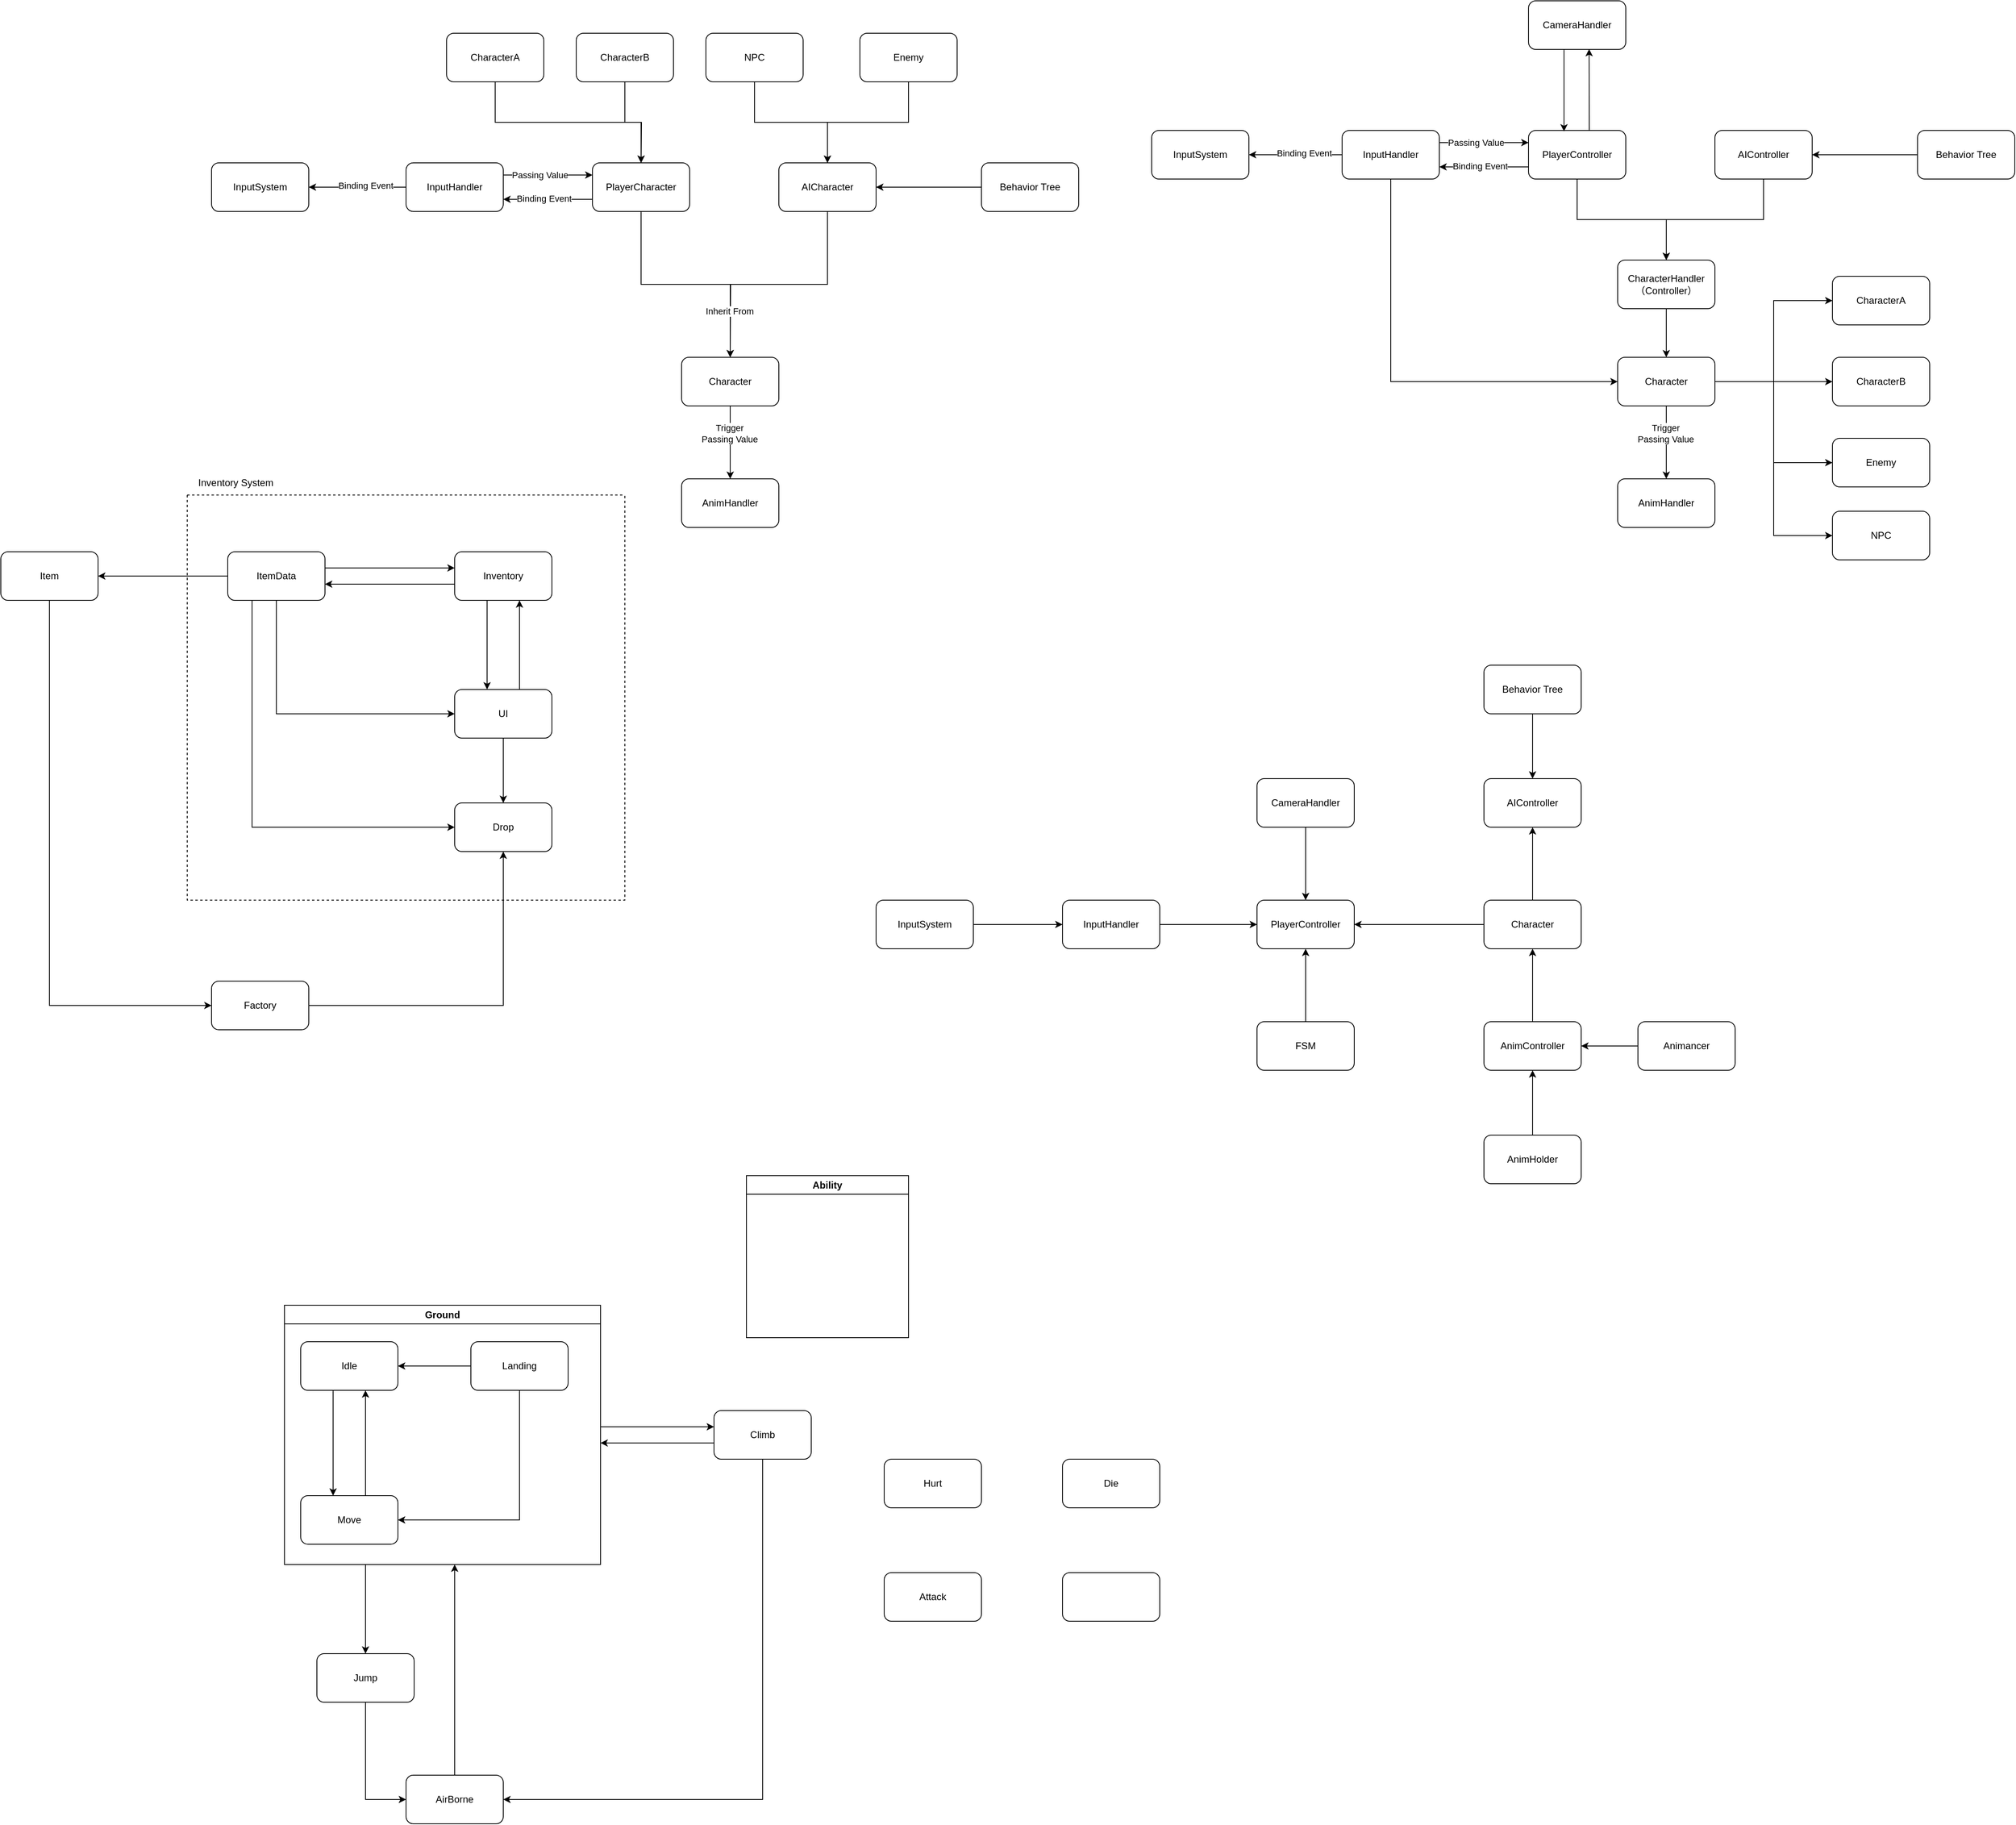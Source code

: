 <mxfile version="21.2.8" type="device">
  <diagram name="第 1 页" id="APWpNPpfQcrCgk31X8Tj">
    <mxGraphModel dx="1548" dy="902" grid="1" gridSize="10" guides="1" tooltips="1" connect="1" arrows="1" fold="1" page="1" pageScale="1" pageWidth="3300" pageHeight="2339" math="0" shadow="0">
      <root>
        <mxCell id="0" />
        <mxCell id="1" parent="0" />
        <mxCell id="5noMDowV80ESmVYEFfka-27" style="edgeStyle=orthogonalEdgeStyle;rounded=0;orthogonalLoop=1;jettySize=auto;html=1;exitX=0.5;exitY=1;exitDx=0;exitDy=0;entryX=0.5;entryY=0;entryDx=0;entryDy=0;" parent="1" source="5noMDowV80ESmVYEFfka-1" target="5noMDowV80ESmVYEFfka-14" edge="1">
          <mxGeometry relative="1" as="geometry" />
        </mxCell>
        <mxCell id="5noMDowV80ESmVYEFfka-28" value="Trigger&lt;br&gt;Passing Value" style="edgeLabel;html=1;align=center;verticalAlign=middle;resizable=0;points=[];" parent="5noMDowV80ESmVYEFfka-27" vertex="1" connectable="0">
          <mxGeometry x="-0.25" y="-1" relative="1" as="geometry">
            <mxPoint as="offset" />
          </mxGeometry>
        </mxCell>
        <mxCell id="5noMDowV80ESmVYEFfka-1" value="Character" style="rounded=1;whiteSpace=wrap;html=1;" parent="1" vertex="1">
          <mxGeometry x="1030" y="480" width="120" height="60" as="geometry" />
        </mxCell>
        <mxCell id="5noMDowV80ESmVYEFfka-7" style="edgeStyle=orthogonalEdgeStyle;rounded=0;orthogonalLoop=1;jettySize=auto;html=1;exitX=0;exitY=0.75;exitDx=0;exitDy=0;entryX=1;entryY=0.75;entryDx=0;entryDy=0;" parent="1" source="5noMDowV80ESmVYEFfka-2" target="5noMDowV80ESmVYEFfka-4" edge="1">
          <mxGeometry relative="1" as="geometry" />
        </mxCell>
        <mxCell id="5noMDowV80ESmVYEFfka-25" value="Binding Event" style="edgeLabel;html=1;align=center;verticalAlign=middle;resizable=0;points=[];" parent="5noMDowV80ESmVYEFfka-7" vertex="1" connectable="0">
          <mxGeometry x="0.255" y="-1" relative="1" as="geometry">
            <mxPoint x="9" as="offset" />
          </mxGeometry>
        </mxCell>
        <mxCell id="5noMDowV80ESmVYEFfka-32" style="edgeStyle=orthogonalEdgeStyle;rounded=0;orthogonalLoop=1;jettySize=auto;html=1;exitX=0.5;exitY=1;exitDx=0;exitDy=0;entryX=0.5;entryY=0;entryDx=0;entryDy=0;" parent="1" source="5noMDowV80ESmVYEFfka-2" target="5noMDowV80ESmVYEFfka-1" edge="1">
          <mxGeometry relative="1" as="geometry" />
        </mxCell>
        <mxCell id="5noMDowV80ESmVYEFfka-2" value="PlayerCharacter" style="rounded=1;whiteSpace=wrap;html=1;" parent="1" vertex="1">
          <mxGeometry x="920" y="240" width="120" height="60" as="geometry" />
        </mxCell>
        <mxCell id="5noMDowV80ESmVYEFfka-6" style="edgeStyle=orthogonalEdgeStyle;rounded=0;orthogonalLoop=1;jettySize=auto;html=1;exitX=1;exitY=0.25;exitDx=0;exitDy=0;entryX=0;entryY=0.25;entryDx=0;entryDy=0;" parent="1" source="5noMDowV80ESmVYEFfka-4" target="5noMDowV80ESmVYEFfka-2" edge="1">
          <mxGeometry relative="1" as="geometry" />
        </mxCell>
        <mxCell id="5noMDowV80ESmVYEFfka-24" value="Passing Value" style="edgeLabel;html=1;align=center;verticalAlign=middle;resizable=0;points=[];" parent="5noMDowV80ESmVYEFfka-6" vertex="1" connectable="0">
          <mxGeometry x="-0.179" relative="1" as="geometry">
            <mxPoint as="offset" />
          </mxGeometry>
        </mxCell>
        <mxCell id="5noMDowV80ESmVYEFfka-13" style="edgeStyle=orthogonalEdgeStyle;rounded=0;orthogonalLoop=1;jettySize=auto;html=1;exitX=0;exitY=0.75;exitDx=0;exitDy=0;entryX=1;entryY=0.5;entryDx=0;entryDy=0;" parent="1" source="5noMDowV80ESmVYEFfka-4" target="5noMDowV80ESmVYEFfka-11" edge="1">
          <mxGeometry relative="1" as="geometry">
            <Array as="points">
              <mxPoint x="690" y="270" />
            </Array>
          </mxGeometry>
        </mxCell>
        <mxCell id="5noMDowV80ESmVYEFfka-26" value="Binding Event" style="edgeLabel;html=1;align=center;verticalAlign=middle;resizable=0;points=[];" parent="5noMDowV80ESmVYEFfka-13" vertex="1" connectable="0">
          <mxGeometry x="-0.039" y="-2" relative="1" as="geometry">
            <mxPoint as="offset" />
          </mxGeometry>
        </mxCell>
        <mxCell id="5noMDowV80ESmVYEFfka-4" value="InputHandler" style="rounded=1;whiteSpace=wrap;html=1;" parent="1" vertex="1">
          <mxGeometry x="690" y="240" width="120" height="60" as="geometry" />
        </mxCell>
        <mxCell id="5noMDowV80ESmVYEFfka-33" style="edgeStyle=orthogonalEdgeStyle;rounded=0;orthogonalLoop=1;jettySize=auto;html=1;exitX=0.5;exitY=1;exitDx=0;exitDy=0;" parent="1" source="5noMDowV80ESmVYEFfka-8" edge="1">
          <mxGeometry relative="1" as="geometry">
            <mxPoint x="1090" y="480" as="targetPoint" />
          </mxGeometry>
        </mxCell>
        <mxCell id="5noMDowV80ESmVYEFfka-34" value="Inherit From" style="edgeLabel;html=1;align=center;verticalAlign=middle;resizable=0;points=[];" parent="5noMDowV80ESmVYEFfka-33" vertex="1" connectable="0">
          <mxGeometry x="0.618" y="-2" relative="1" as="geometry">
            <mxPoint as="offset" />
          </mxGeometry>
        </mxCell>
        <mxCell id="5noMDowV80ESmVYEFfka-8" value="AICharacter" style="rounded=1;whiteSpace=wrap;html=1;" parent="1" vertex="1">
          <mxGeometry x="1150" y="240" width="120" height="60" as="geometry" />
        </mxCell>
        <mxCell id="5noMDowV80ESmVYEFfka-11" value="InputSystem" style="rounded=1;whiteSpace=wrap;html=1;" parent="1" vertex="1">
          <mxGeometry x="450" y="240" width="120" height="60" as="geometry" />
        </mxCell>
        <mxCell id="5noMDowV80ESmVYEFfka-14" value="AnimHandler" style="rounded=1;whiteSpace=wrap;html=1;" parent="1" vertex="1">
          <mxGeometry x="1030" y="630" width="120" height="60" as="geometry" />
        </mxCell>
        <mxCell id="5noMDowV80ESmVYEFfka-17" style="edgeStyle=orthogonalEdgeStyle;rounded=0;orthogonalLoop=1;jettySize=auto;html=1;exitX=0;exitY=0.5;exitDx=0;exitDy=0;entryX=1;entryY=0.5;entryDx=0;entryDy=0;" parent="1" source="5noMDowV80ESmVYEFfka-16" target="5noMDowV80ESmVYEFfka-8" edge="1">
          <mxGeometry relative="1" as="geometry" />
        </mxCell>
        <mxCell id="5noMDowV80ESmVYEFfka-16" value="Behavior Tree" style="rounded=1;whiteSpace=wrap;html=1;" parent="1" vertex="1">
          <mxGeometry x="1400" y="240" width="120" height="60" as="geometry" />
        </mxCell>
        <mxCell id="5noMDowV80ESmVYEFfka-36" style="edgeStyle=orthogonalEdgeStyle;rounded=0;orthogonalLoop=1;jettySize=auto;html=1;exitX=0.5;exitY=1;exitDx=0;exitDy=0;entryX=0.5;entryY=0;entryDx=0;entryDy=0;" parent="1" source="5noMDowV80ESmVYEFfka-35" target="5noMDowV80ESmVYEFfka-8" edge="1">
          <mxGeometry relative="1" as="geometry" />
        </mxCell>
        <mxCell id="5noMDowV80ESmVYEFfka-35" value="NPC" style="rounded=1;whiteSpace=wrap;html=1;" parent="1" vertex="1">
          <mxGeometry x="1060" y="80" width="120" height="60" as="geometry" />
        </mxCell>
        <mxCell id="5noMDowV80ESmVYEFfka-38" style="edgeStyle=orthogonalEdgeStyle;rounded=0;orthogonalLoop=1;jettySize=auto;html=1;exitX=0.5;exitY=1;exitDx=0;exitDy=0;" parent="1" source="5noMDowV80ESmVYEFfka-37" target="5noMDowV80ESmVYEFfka-8" edge="1">
          <mxGeometry relative="1" as="geometry" />
        </mxCell>
        <mxCell id="5noMDowV80ESmVYEFfka-37" value="Enemy" style="rounded=1;whiteSpace=wrap;html=1;" parent="1" vertex="1">
          <mxGeometry x="1250" y="80" width="120" height="60" as="geometry" />
        </mxCell>
        <mxCell id="5noMDowV80ESmVYEFfka-41" style="edgeStyle=orthogonalEdgeStyle;rounded=0;orthogonalLoop=1;jettySize=auto;html=1;exitX=0.5;exitY=1;exitDx=0;exitDy=0;entryX=0.5;entryY=0;entryDx=0;entryDy=0;" parent="1" source="5noMDowV80ESmVYEFfka-39" target="5noMDowV80ESmVYEFfka-2" edge="1">
          <mxGeometry relative="1" as="geometry" />
        </mxCell>
        <mxCell id="5noMDowV80ESmVYEFfka-39" value="CharacterA" style="rounded=1;whiteSpace=wrap;html=1;" parent="1" vertex="1">
          <mxGeometry x="740" y="80" width="120" height="60" as="geometry" />
        </mxCell>
        <mxCell id="5noMDowV80ESmVYEFfka-42" style="edgeStyle=orthogonalEdgeStyle;rounded=0;orthogonalLoop=1;jettySize=auto;html=1;exitX=0.5;exitY=1;exitDx=0;exitDy=0;" parent="1" source="5noMDowV80ESmVYEFfka-40" edge="1">
          <mxGeometry relative="1" as="geometry">
            <mxPoint x="980" y="240" as="targetPoint" />
          </mxGeometry>
        </mxCell>
        <mxCell id="5noMDowV80ESmVYEFfka-40" value="CharacterB" style="rounded=1;whiteSpace=wrap;html=1;" parent="1" vertex="1">
          <mxGeometry x="900" y="80" width="120" height="60" as="geometry" />
        </mxCell>
        <mxCell id="dnXP4SpMWP_L0H7xSPG2-12" style="edgeStyle=orthogonalEdgeStyle;rounded=0;orthogonalLoop=1;jettySize=auto;html=1;exitX=1;exitY=0.5;exitDx=0;exitDy=0;entryX=0;entryY=0.5;entryDx=0;entryDy=0;" parent="1" source="zGN-3tEp2X7R_o6R-bPP-1" target="dnXP4SpMWP_L0H7xSPG2-2" edge="1">
          <mxGeometry relative="1" as="geometry" />
        </mxCell>
        <mxCell id="zGN-3tEp2X7R_o6R-bPP-1" value="InputSystem" style="rounded=1;whiteSpace=wrap;html=1;" parent="1" vertex="1">
          <mxGeometry x="1270" y="1150" width="120" height="60" as="geometry" />
        </mxCell>
        <mxCell id="dnXP4SpMWP_L0H7xSPG2-1" value="" style="group" parent="1" vertex="1" connectable="0">
          <mxGeometry x="1610" y="40" width="1065" height="690" as="geometry" />
        </mxCell>
        <mxCell id="5noMDowV80ESmVYEFfka-91" value="CameraHandler" style="rounded=1;whiteSpace=wrap;html=1;container=0;" parent="dnXP4SpMWP_L0H7xSPG2-1" vertex="1">
          <mxGeometry x="465" width="120" height="60" as="geometry" />
        </mxCell>
        <mxCell id="5noMDowV80ESmVYEFfka-97" style="edgeStyle=orthogonalEdgeStyle;rounded=0;orthogonalLoop=1;jettySize=auto;html=1;entryX=0.623;entryY=0.991;entryDx=0;entryDy=0;entryPerimeter=0;" parent="dnXP4SpMWP_L0H7xSPG2-1" target="5noMDowV80ESmVYEFfka-91" edge="1">
          <mxGeometry relative="1" as="geometry">
            <mxPoint x="540" y="160" as="sourcePoint" />
            <Array as="points">
              <mxPoint x="540" y="160" />
              <mxPoint x="540" y="60" />
            </Array>
          </mxGeometry>
        </mxCell>
        <mxCell id="5noMDowV80ESmVYEFfka-46" value="Character" style="rounded=1;whiteSpace=wrap;html=1;container=0;" parent="dnXP4SpMWP_L0H7xSPG2-1" vertex="1">
          <mxGeometry x="575" y="440" width="120" height="60" as="geometry" />
        </mxCell>
        <mxCell id="5noMDowV80ESmVYEFfka-50" value="PlayerController" style="rounded=1;whiteSpace=wrap;html=1;container=0;" parent="dnXP4SpMWP_L0H7xSPG2-1" vertex="1">
          <mxGeometry x="465" y="160" width="120" height="60" as="geometry" />
        </mxCell>
        <mxCell id="5noMDowV80ESmVYEFfka-100" style="edgeStyle=orthogonalEdgeStyle;rounded=0;orthogonalLoop=1;jettySize=auto;html=1;exitX=0.365;exitY=0.997;exitDx=0;exitDy=0;entryX=0.365;entryY=0.021;entryDx=0;entryDy=0;entryPerimeter=0;exitPerimeter=0;" parent="dnXP4SpMWP_L0H7xSPG2-1" source="5noMDowV80ESmVYEFfka-91" target="5noMDowV80ESmVYEFfka-50" edge="1">
          <mxGeometry relative="1" as="geometry" />
        </mxCell>
        <mxCell id="5noMDowV80ESmVYEFfka-51" style="edgeStyle=orthogonalEdgeStyle;rounded=0;orthogonalLoop=1;jettySize=auto;html=1;exitX=1;exitY=0.25;exitDx=0;exitDy=0;entryX=0;entryY=0.25;entryDx=0;entryDy=0;" parent="dnXP4SpMWP_L0H7xSPG2-1" source="5noMDowV80ESmVYEFfka-55" target="5noMDowV80ESmVYEFfka-50" edge="1">
          <mxGeometry relative="1" as="geometry" />
        </mxCell>
        <mxCell id="5noMDowV80ESmVYEFfka-52" value="Passing Value" style="edgeLabel;html=1;align=center;verticalAlign=middle;resizable=0;points=[];container=0;" parent="5noMDowV80ESmVYEFfka-51" vertex="1" connectable="0">
          <mxGeometry x="-0.179" relative="1" as="geometry">
            <mxPoint as="offset" />
          </mxGeometry>
        </mxCell>
        <mxCell id="5noMDowV80ESmVYEFfka-103" style="edgeStyle=orthogonalEdgeStyle;rounded=0;orthogonalLoop=1;jettySize=auto;html=1;exitX=0.5;exitY=1;exitDx=0;exitDy=0;entryX=0;entryY=0.5;entryDx=0;entryDy=0;" parent="dnXP4SpMWP_L0H7xSPG2-1" source="5noMDowV80ESmVYEFfka-55" target="5noMDowV80ESmVYEFfka-46" edge="1">
          <mxGeometry relative="1" as="geometry" />
        </mxCell>
        <mxCell id="5noMDowV80ESmVYEFfka-55" value="InputHandler" style="rounded=1;whiteSpace=wrap;html=1;container=0;" parent="dnXP4SpMWP_L0H7xSPG2-1" vertex="1">
          <mxGeometry x="235" y="160" width="120" height="60" as="geometry" />
        </mxCell>
        <mxCell id="5noMDowV80ESmVYEFfka-47" style="edgeStyle=orthogonalEdgeStyle;rounded=0;orthogonalLoop=1;jettySize=auto;html=1;exitX=0;exitY=0.75;exitDx=0;exitDy=0;entryX=1;entryY=0.75;entryDx=0;entryDy=0;" parent="dnXP4SpMWP_L0H7xSPG2-1" source="5noMDowV80ESmVYEFfka-50" target="5noMDowV80ESmVYEFfka-55" edge="1">
          <mxGeometry relative="1" as="geometry" />
        </mxCell>
        <mxCell id="5noMDowV80ESmVYEFfka-48" value="Binding Event" style="edgeLabel;html=1;align=center;verticalAlign=middle;resizable=0;points=[];container=0;" parent="5noMDowV80ESmVYEFfka-47" vertex="1" connectable="0">
          <mxGeometry x="0.255" y="-1" relative="1" as="geometry">
            <mxPoint x="9" as="offset" />
          </mxGeometry>
        </mxCell>
        <mxCell id="5noMDowV80ESmVYEFfka-58" value="AIController" style="rounded=1;whiteSpace=wrap;html=1;container=0;" parent="dnXP4SpMWP_L0H7xSPG2-1" vertex="1">
          <mxGeometry x="695" y="160" width="120" height="60" as="geometry" />
        </mxCell>
        <mxCell id="5noMDowV80ESmVYEFfka-59" value="AnimHandler" style="rounded=1;whiteSpace=wrap;html=1;container=0;" parent="dnXP4SpMWP_L0H7xSPG2-1" vertex="1">
          <mxGeometry x="575" y="590" width="120" height="60" as="geometry" />
        </mxCell>
        <mxCell id="5noMDowV80ESmVYEFfka-44" style="edgeStyle=orthogonalEdgeStyle;rounded=0;orthogonalLoop=1;jettySize=auto;html=1;exitX=0.5;exitY=1;exitDx=0;exitDy=0;entryX=0.5;entryY=0;entryDx=0;entryDy=0;" parent="dnXP4SpMWP_L0H7xSPG2-1" source="5noMDowV80ESmVYEFfka-46" target="5noMDowV80ESmVYEFfka-59" edge="1">
          <mxGeometry relative="1" as="geometry" />
        </mxCell>
        <mxCell id="5noMDowV80ESmVYEFfka-45" value="Trigger&lt;br&gt;Passing Value" style="edgeLabel;html=1;align=center;verticalAlign=middle;resizable=0;points=[];container=0;" parent="5noMDowV80ESmVYEFfka-44" vertex="1" connectable="0">
          <mxGeometry x="-0.25" y="-1" relative="1" as="geometry">
            <mxPoint as="offset" />
          </mxGeometry>
        </mxCell>
        <mxCell id="5noMDowV80ESmVYEFfka-60" style="edgeStyle=orthogonalEdgeStyle;rounded=0;orthogonalLoop=1;jettySize=auto;html=1;exitX=0;exitY=0.5;exitDx=0;exitDy=0;entryX=1;entryY=0.5;entryDx=0;entryDy=0;" parent="dnXP4SpMWP_L0H7xSPG2-1" source="5noMDowV80ESmVYEFfka-61" target="5noMDowV80ESmVYEFfka-58" edge="1">
          <mxGeometry relative="1" as="geometry" />
        </mxCell>
        <mxCell id="5noMDowV80ESmVYEFfka-61" value="Behavior Tree" style="rounded=1;whiteSpace=wrap;html=1;container=0;" parent="dnXP4SpMWP_L0H7xSPG2-1" vertex="1">
          <mxGeometry x="945" y="160" width="120" height="60" as="geometry" />
        </mxCell>
        <mxCell id="5noMDowV80ESmVYEFfka-73" style="edgeStyle=orthogonalEdgeStyle;rounded=0;orthogonalLoop=1;jettySize=auto;html=1;exitX=0.5;exitY=1;exitDx=0;exitDy=0;entryX=0.5;entryY=0;entryDx=0;entryDy=0;" parent="dnXP4SpMWP_L0H7xSPG2-1" source="5noMDowV80ESmVYEFfka-70" target="5noMDowV80ESmVYEFfka-46" edge="1">
          <mxGeometry relative="1" as="geometry" />
        </mxCell>
        <mxCell id="5noMDowV80ESmVYEFfka-70" value="CharacterHandler&lt;br&gt;（Controller）" style="rounded=1;whiteSpace=wrap;html=1;container=0;" parent="dnXP4SpMWP_L0H7xSPG2-1" vertex="1">
          <mxGeometry x="575" y="320" width="120" height="60" as="geometry" />
        </mxCell>
        <mxCell id="5noMDowV80ESmVYEFfka-71" style="edgeStyle=orthogonalEdgeStyle;rounded=0;orthogonalLoop=1;jettySize=auto;html=1;exitX=0.5;exitY=1;exitDx=0;exitDy=0;entryX=0.5;entryY=0;entryDx=0;entryDy=0;" parent="dnXP4SpMWP_L0H7xSPG2-1" source="5noMDowV80ESmVYEFfka-50" target="5noMDowV80ESmVYEFfka-70" edge="1">
          <mxGeometry relative="1" as="geometry" />
        </mxCell>
        <mxCell id="5noMDowV80ESmVYEFfka-72" style="edgeStyle=orthogonalEdgeStyle;rounded=0;orthogonalLoop=1;jettySize=auto;html=1;exitX=0.5;exitY=1;exitDx=0;exitDy=0;entryX=0.5;entryY=0;entryDx=0;entryDy=0;" parent="dnXP4SpMWP_L0H7xSPG2-1" source="5noMDowV80ESmVYEFfka-58" target="5noMDowV80ESmVYEFfka-70" edge="1">
          <mxGeometry relative="1" as="geometry" />
        </mxCell>
        <mxCell id="5noMDowV80ESmVYEFfka-74" value="InputSystem" style="rounded=1;whiteSpace=wrap;html=1;container=0;" parent="dnXP4SpMWP_L0H7xSPG2-1" vertex="1">
          <mxGeometry y="160" width="120" height="60" as="geometry" />
        </mxCell>
        <mxCell id="5noMDowV80ESmVYEFfka-53" style="edgeStyle=orthogonalEdgeStyle;rounded=0;orthogonalLoop=1;jettySize=auto;html=1;exitX=0;exitY=0.75;exitDx=0;exitDy=0;entryX=1;entryY=0.5;entryDx=0;entryDy=0;" parent="dnXP4SpMWP_L0H7xSPG2-1" source="5noMDowV80ESmVYEFfka-55" target="5noMDowV80ESmVYEFfka-74" edge="1">
          <mxGeometry relative="1" as="geometry">
            <mxPoint x="115" y="190" as="targetPoint" />
            <Array as="points">
              <mxPoint x="235" y="190" />
            </Array>
          </mxGeometry>
        </mxCell>
        <mxCell id="5noMDowV80ESmVYEFfka-54" value="Binding Event" style="edgeLabel;html=1;align=center;verticalAlign=middle;resizable=0;points=[];container=0;" parent="5noMDowV80ESmVYEFfka-53" vertex="1" connectable="0">
          <mxGeometry x="-0.039" y="-2" relative="1" as="geometry">
            <mxPoint as="offset" />
          </mxGeometry>
        </mxCell>
        <mxCell id="5noMDowV80ESmVYEFfka-75" value="CharacterA" style="rounded=1;whiteSpace=wrap;html=1;container=0;" parent="dnXP4SpMWP_L0H7xSPG2-1" vertex="1">
          <mxGeometry x="840" y="340" width="120" height="60" as="geometry" />
        </mxCell>
        <mxCell id="5noMDowV80ESmVYEFfka-76" style="edgeStyle=orthogonalEdgeStyle;rounded=0;orthogonalLoop=1;jettySize=auto;html=1;exitX=1;exitY=0.5;exitDx=0;exitDy=0;entryX=0;entryY=0.5;entryDx=0;entryDy=0;" parent="dnXP4SpMWP_L0H7xSPG2-1" source="5noMDowV80ESmVYEFfka-46" target="5noMDowV80ESmVYEFfka-75" edge="1">
          <mxGeometry relative="1" as="geometry" />
        </mxCell>
        <mxCell id="5noMDowV80ESmVYEFfka-77" value="CharacterB" style="rounded=1;whiteSpace=wrap;html=1;container=0;" parent="dnXP4SpMWP_L0H7xSPG2-1" vertex="1">
          <mxGeometry x="840" y="440" width="120" height="60" as="geometry" />
        </mxCell>
        <mxCell id="5noMDowV80ESmVYEFfka-78" style="edgeStyle=orthogonalEdgeStyle;rounded=0;orthogonalLoop=1;jettySize=auto;html=1;exitX=1;exitY=0.5;exitDx=0;exitDy=0;" parent="dnXP4SpMWP_L0H7xSPG2-1" source="5noMDowV80ESmVYEFfka-46" target="5noMDowV80ESmVYEFfka-77" edge="1">
          <mxGeometry relative="1" as="geometry" />
        </mxCell>
        <mxCell id="5noMDowV80ESmVYEFfka-79" value="Enemy" style="rounded=1;whiteSpace=wrap;html=1;container=0;" parent="dnXP4SpMWP_L0H7xSPG2-1" vertex="1">
          <mxGeometry x="840" y="540" width="120" height="60" as="geometry" />
        </mxCell>
        <mxCell id="5noMDowV80ESmVYEFfka-80" style="edgeStyle=orthogonalEdgeStyle;rounded=0;orthogonalLoop=1;jettySize=auto;html=1;exitX=1;exitY=0.5;exitDx=0;exitDy=0;entryX=0;entryY=0.5;entryDx=0;entryDy=0;" parent="dnXP4SpMWP_L0H7xSPG2-1" source="5noMDowV80ESmVYEFfka-46" target="5noMDowV80ESmVYEFfka-79" edge="1">
          <mxGeometry relative="1" as="geometry" />
        </mxCell>
        <mxCell id="5noMDowV80ESmVYEFfka-83" value="NPC" style="rounded=1;whiteSpace=wrap;html=1;container=0;" parent="dnXP4SpMWP_L0H7xSPG2-1" vertex="1">
          <mxGeometry x="840" y="630" width="120" height="60" as="geometry" />
        </mxCell>
        <mxCell id="5noMDowV80ESmVYEFfka-84" style="edgeStyle=orthogonalEdgeStyle;rounded=0;orthogonalLoop=1;jettySize=auto;html=1;exitX=1;exitY=0.5;exitDx=0;exitDy=0;entryX=0;entryY=0.5;entryDx=0;entryDy=0;" parent="dnXP4SpMWP_L0H7xSPG2-1" source="5noMDowV80ESmVYEFfka-46" target="5noMDowV80ESmVYEFfka-83" edge="1">
          <mxGeometry relative="1" as="geometry" />
        </mxCell>
        <mxCell id="dnXP4SpMWP_L0H7xSPG2-11" style="edgeStyle=orthogonalEdgeStyle;rounded=0;orthogonalLoop=1;jettySize=auto;html=1;exitX=1;exitY=0.5;exitDx=0;exitDy=0;entryX=0;entryY=0.5;entryDx=0;entryDy=0;" parent="1" source="dnXP4SpMWP_L0H7xSPG2-2" target="dnXP4SpMWP_L0H7xSPG2-5" edge="1">
          <mxGeometry relative="1" as="geometry" />
        </mxCell>
        <mxCell id="dnXP4SpMWP_L0H7xSPG2-2" value="InputHandler" style="rounded=1;whiteSpace=wrap;html=1;" parent="1" vertex="1">
          <mxGeometry x="1500" y="1150" width="120" height="60" as="geometry" />
        </mxCell>
        <mxCell id="dnXP4SpMWP_L0H7xSPG2-5" value="PlayerController" style="rounded=1;whiteSpace=wrap;html=1;" parent="1" vertex="1">
          <mxGeometry x="1740" y="1150" width="120" height="60" as="geometry" />
        </mxCell>
        <mxCell id="dnXP4SpMWP_L0H7xSPG2-10" style="edgeStyle=orthogonalEdgeStyle;rounded=0;orthogonalLoop=1;jettySize=auto;html=1;exitX=0;exitY=0.5;exitDx=0;exitDy=0;" parent="1" source="dnXP4SpMWP_L0H7xSPG2-8" target="dnXP4SpMWP_L0H7xSPG2-5" edge="1">
          <mxGeometry relative="1" as="geometry" />
        </mxCell>
        <mxCell id="ZD3hC_o72hRXETo6rSix-13" style="edgeStyle=orthogonalEdgeStyle;rounded=0;orthogonalLoop=1;jettySize=auto;html=1;exitX=0.5;exitY=0;exitDx=0;exitDy=0;" parent="1" source="dnXP4SpMWP_L0H7xSPG2-8" target="ZD3hC_o72hRXETo6rSix-12" edge="1">
          <mxGeometry relative="1" as="geometry" />
        </mxCell>
        <mxCell id="dnXP4SpMWP_L0H7xSPG2-8" value="Character" style="rounded=1;whiteSpace=wrap;html=1;" parent="1" vertex="1">
          <mxGeometry x="2020" y="1150" width="120" height="60" as="geometry" />
        </mxCell>
        <mxCell id="dnXP4SpMWP_L0H7xSPG2-14" style="edgeStyle=orthogonalEdgeStyle;rounded=0;orthogonalLoop=1;jettySize=auto;html=1;exitX=0.5;exitY=1;exitDx=0;exitDy=0;entryX=0.5;entryY=0;entryDx=0;entryDy=0;" parent="1" source="dnXP4SpMWP_L0H7xSPG2-13" target="dnXP4SpMWP_L0H7xSPG2-5" edge="1">
          <mxGeometry relative="1" as="geometry" />
        </mxCell>
        <mxCell id="dnXP4SpMWP_L0H7xSPG2-13" value="CameraHandler" style="rounded=1;whiteSpace=wrap;html=1;" parent="1" vertex="1">
          <mxGeometry x="1740" y="1000" width="120" height="60" as="geometry" />
        </mxCell>
        <mxCell id="dnXP4SpMWP_L0H7xSPG2-16" style="edgeStyle=orthogonalEdgeStyle;rounded=0;orthogonalLoop=1;jettySize=auto;html=1;exitX=0.5;exitY=0;exitDx=0;exitDy=0;entryX=0.5;entryY=1;entryDx=0;entryDy=0;" parent="1" source="dnXP4SpMWP_L0H7xSPG2-15" target="dnXP4SpMWP_L0H7xSPG2-5" edge="1">
          <mxGeometry relative="1" as="geometry" />
        </mxCell>
        <mxCell id="dnXP4SpMWP_L0H7xSPG2-15" value="FSM" style="rounded=1;whiteSpace=wrap;html=1;" parent="1" vertex="1">
          <mxGeometry x="1740" y="1300" width="120" height="60" as="geometry" />
        </mxCell>
        <mxCell id="ZD3hC_o72hRXETo6rSix-15" style="edgeStyle=orthogonalEdgeStyle;rounded=0;orthogonalLoop=1;jettySize=auto;html=1;exitX=0.5;exitY=0;exitDx=0;exitDy=0;entryX=0.5;entryY=1;entryDx=0;entryDy=0;" parent="1" source="hbf5AjixiaW8z1uGPkXF-1" target="dnXP4SpMWP_L0H7xSPG2-8" edge="1">
          <mxGeometry relative="1" as="geometry" />
        </mxCell>
        <mxCell id="hbf5AjixiaW8z1uGPkXF-1" value="AnimController" style="rounded=1;whiteSpace=wrap;html=1;" parent="1" vertex="1">
          <mxGeometry x="2020" y="1300" width="120" height="60" as="geometry" />
        </mxCell>
        <mxCell id="hbf5AjixiaW8z1uGPkXF-4" style="edgeStyle=orthogonalEdgeStyle;rounded=0;orthogonalLoop=1;jettySize=auto;html=1;exitX=0;exitY=0.5;exitDx=0;exitDy=0;" parent="1" source="hbf5AjixiaW8z1uGPkXF-3" target="hbf5AjixiaW8z1uGPkXF-1" edge="1">
          <mxGeometry relative="1" as="geometry" />
        </mxCell>
        <mxCell id="hbf5AjixiaW8z1uGPkXF-3" value="Animancer" style="rounded=1;whiteSpace=wrap;html=1;" parent="1" vertex="1">
          <mxGeometry x="2210" y="1300" width="120" height="60" as="geometry" />
        </mxCell>
        <mxCell id="lL8j2TwbjlwKawb2tzmr-2" style="edgeStyle=orthogonalEdgeStyle;rounded=0;orthogonalLoop=1;jettySize=auto;html=1;exitX=0.5;exitY=0;exitDx=0;exitDy=0;" parent="1" source="hbf5AjixiaW8z1uGPkXF-9" target="hbf5AjixiaW8z1uGPkXF-1" edge="1">
          <mxGeometry relative="1" as="geometry" />
        </mxCell>
        <mxCell id="hbf5AjixiaW8z1uGPkXF-9" value="AnimHolder" style="rounded=1;whiteSpace=wrap;html=1;" parent="1" vertex="1">
          <mxGeometry x="2020" y="1440" width="120" height="60" as="geometry" />
        </mxCell>
        <mxCell id="ZD3hC_o72hRXETo6rSix-69" style="edgeStyle=orthogonalEdgeStyle;rounded=0;orthogonalLoop=1;jettySize=auto;html=1;jumpStyle=arc;" parent="1" source="ZD3hC_o72hRXETo6rSix-3" target="ZD3hC_o72hRXETo6rSix-28" edge="1">
          <mxGeometry relative="1" as="geometry">
            <Array as="points">
              <mxPoint x="750" y="2010" />
              <mxPoint x="750" y="2010" />
            </Array>
          </mxGeometry>
        </mxCell>
        <mxCell id="ZD3hC_o72hRXETo6rSix-3" value="AirBorne" style="rounded=1;whiteSpace=wrap;html=1;" parent="1" vertex="1">
          <mxGeometry x="690" y="2230" width="120" height="60" as="geometry" />
        </mxCell>
        <mxCell id="ZD3hC_o72hRXETo6rSix-71" style="edgeStyle=orthogonalEdgeStyle;rounded=0;orthogonalLoop=1;jettySize=auto;html=1;exitX=0.5;exitY=1;exitDx=0;exitDy=0;entryX=1;entryY=0.5;entryDx=0;entryDy=0;" parent="1" source="ZD3hC_o72hRXETo6rSix-5" target="ZD3hC_o72hRXETo6rSix-3" edge="1">
          <mxGeometry relative="1" as="geometry" />
        </mxCell>
        <mxCell id="ZD3hC_o72hRXETo6rSix-73" style="edgeStyle=orthogonalEdgeStyle;rounded=0;orthogonalLoop=1;jettySize=auto;html=1;" parent="1" source="ZD3hC_o72hRXETo6rSix-5" target="ZD3hC_o72hRXETo6rSix-28" edge="1">
          <mxGeometry relative="1" as="geometry">
            <Array as="points">
              <mxPoint x="1030" y="1820" />
              <mxPoint x="1030" y="1820" />
            </Array>
          </mxGeometry>
        </mxCell>
        <mxCell id="ZD3hC_o72hRXETo6rSix-5" value="Climb" style="rounded=1;whiteSpace=wrap;html=1;" parent="1" vertex="1">
          <mxGeometry x="1070" y="1780" width="120" height="60" as="geometry" />
        </mxCell>
        <mxCell id="ZD3hC_o72hRXETo6rSix-6" value="Hurt" style="rounded=1;whiteSpace=wrap;html=1;" parent="1" vertex="1">
          <mxGeometry x="1280" y="1840" width="120" height="60" as="geometry" />
        </mxCell>
        <mxCell id="ZD3hC_o72hRXETo6rSix-12" value="AIController" style="rounded=1;whiteSpace=wrap;html=1;" parent="1" vertex="1">
          <mxGeometry x="2020" y="1000" width="120" height="60" as="geometry" />
        </mxCell>
        <mxCell id="ZD3hC_o72hRXETo6rSix-17" style="edgeStyle=orthogonalEdgeStyle;rounded=0;orthogonalLoop=1;jettySize=auto;html=1;exitX=0.5;exitY=1;exitDx=0;exitDy=0;entryX=0.5;entryY=0;entryDx=0;entryDy=0;" parent="1" source="ZD3hC_o72hRXETo6rSix-16" target="ZD3hC_o72hRXETo6rSix-12" edge="1">
          <mxGeometry relative="1" as="geometry" />
        </mxCell>
        <mxCell id="ZD3hC_o72hRXETo6rSix-16" value="Behavior Tree" style="rounded=1;whiteSpace=wrap;html=1;" parent="1" vertex="1">
          <mxGeometry x="2020" y="860" width="120" height="60" as="geometry" />
        </mxCell>
        <mxCell id="ZD3hC_o72hRXETo6rSix-72" style="edgeStyle=orthogonalEdgeStyle;rounded=0;orthogonalLoop=1;jettySize=auto;html=1;" parent="1" source="ZD3hC_o72hRXETo6rSix-28" target="ZD3hC_o72hRXETo6rSix-5" edge="1">
          <mxGeometry relative="1" as="geometry">
            <Array as="points">
              <mxPoint x="1030" y="1800" />
              <mxPoint x="1030" y="1800" />
            </Array>
          </mxGeometry>
        </mxCell>
        <mxCell id="Rjl8RH1U0H-oxADADHcb-2" style="edgeStyle=orthogonalEdgeStyle;rounded=0;orthogonalLoop=1;jettySize=auto;html=1;" parent="1" source="ZD3hC_o72hRXETo6rSix-28" target="Rjl8RH1U0H-oxADADHcb-1" edge="1">
          <mxGeometry relative="1" as="geometry">
            <Array as="points">
              <mxPoint x="640" y="2010" />
              <mxPoint x="640" y="2010" />
            </Array>
          </mxGeometry>
        </mxCell>
        <mxCell id="ZD3hC_o72hRXETo6rSix-28" value="Ground" style="swimlane;whiteSpace=wrap;html=1;" parent="1" vertex="1">
          <mxGeometry x="540" y="1650" width="390" height="320" as="geometry">
            <mxRectangle x="540" y="1650" width="80" height="30" as="alternateBounds" />
          </mxGeometry>
        </mxCell>
        <mxCell id="ZD3hC_o72hRXETo6rSix-65" style="edgeStyle=orthogonalEdgeStyle;rounded=0;orthogonalLoop=1;jettySize=auto;html=1;" parent="ZD3hC_o72hRXETo6rSix-28" source="ZD3hC_o72hRXETo6rSix-1" target="ZD3hC_o72hRXETo6rSix-2" edge="1">
          <mxGeometry relative="1" as="geometry">
            <Array as="points">
              <mxPoint x="60" y="170" />
              <mxPoint x="60" y="170" />
            </Array>
          </mxGeometry>
        </mxCell>
        <mxCell id="ZD3hC_o72hRXETo6rSix-1" value="Idle" style="rounded=1;whiteSpace=wrap;html=1;" parent="ZD3hC_o72hRXETo6rSix-28" vertex="1">
          <mxGeometry x="20" y="45" width="120" height="60" as="geometry" />
        </mxCell>
        <mxCell id="ZD3hC_o72hRXETo6rSix-66" style="edgeStyle=orthogonalEdgeStyle;rounded=0;orthogonalLoop=1;jettySize=auto;html=1;" parent="ZD3hC_o72hRXETo6rSix-28" source="ZD3hC_o72hRXETo6rSix-2" target="ZD3hC_o72hRXETo6rSix-1" edge="1">
          <mxGeometry relative="1" as="geometry">
            <Array as="points">
              <mxPoint x="100" y="170" />
              <mxPoint x="100" y="170" />
            </Array>
          </mxGeometry>
        </mxCell>
        <mxCell id="ZD3hC_o72hRXETo6rSix-2" value="Move" style="rounded=1;whiteSpace=wrap;html=1;" parent="ZD3hC_o72hRXETo6rSix-28" vertex="1">
          <mxGeometry x="20" y="235" width="120" height="60" as="geometry" />
        </mxCell>
        <mxCell id="ZD3hC_o72hRXETo6rSix-59" style="edgeStyle=orthogonalEdgeStyle;rounded=0;orthogonalLoop=1;jettySize=auto;html=1;" parent="ZD3hC_o72hRXETo6rSix-28" source="ZD3hC_o72hRXETo6rSix-8" target="ZD3hC_o72hRXETo6rSix-1" edge="1">
          <mxGeometry relative="1" as="geometry" />
        </mxCell>
        <mxCell id="ZD3hC_o72hRXETo6rSix-63" style="edgeStyle=orthogonalEdgeStyle;rounded=0;orthogonalLoop=1;jettySize=auto;html=1;entryX=1;entryY=0.5;entryDx=0;entryDy=0;exitX=0.5;exitY=1;exitDx=0;exitDy=0;" parent="ZD3hC_o72hRXETo6rSix-28" source="ZD3hC_o72hRXETo6rSix-8" target="ZD3hC_o72hRXETo6rSix-2" edge="1">
          <mxGeometry relative="1" as="geometry" />
        </mxCell>
        <mxCell id="ZD3hC_o72hRXETo6rSix-8" value="Landing" style="rounded=1;whiteSpace=wrap;html=1;" parent="ZD3hC_o72hRXETo6rSix-28" vertex="1">
          <mxGeometry x="230" y="45" width="120" height="60" as="geometry" />
        </mxCell>
        <mxCell id="ZD3hC_o72hRXETo6rSix-4" value="Attack" style="rounded=1;whiteSpace=wrap;html=1;" parent="1" vertex="1">
          <mxGeometry x="1280" y="1980" width="120" height="60" as="geometry" />
        </mxCell>
        <mxCell id="ZD3hC_o72hRXETo6rSix-74" value="Ability" style="swimlane;whiteSpace=wrap;html=1;" parent="1" vertex="1">
          <mxGeometry x="1110" y="1490" width="200" height="200" as="geometry" />
        </mxCell>
        <mxCell id="ZD3hC_o72hRXETo6rSix-75" value="Die" style="rounded=1;whiteSpace=wrap;html=1;" parent="1" vertex="1">
          <mxGeometry x="1500" y="1840" width="120" height="60" as="geometry" />
        </mxCell>
        <mxCell id="ZD3hC_o72hRXETo6rSix-76" value="" style="rounded=1;whiteSpace=wrap;html=1;" parent="1" vertex="1">
          <mxGeometry x="1500" y="1980" width="120" height="60" as="geometry" />
        </mxCell>
        <mxCell id="Rjl8RH1U0H-oxADADHcb-3" style="edgeStyle=orthogonalEdgeStyle;rounded=0;orthogonalLoop=1;jettySize=auto;html=1;entryX=0;entryY=0.5;entryDx=0;entryDy=0;" parent="1" source="Rjl8RH1U0H-oxADADHcb-1" target="ZD3hC_o72hRXETo6rSix-3" edge="1">
          <mxGeometry relative="1" as="geometry" />
        </mxCell>
        <mxCell id="Rjl8RH1U0H-oxADADHcb-1" value="Jump" style="rounded=1;whiteSpace=wrap;html=1;" parent="1" vertex="1">
          <mxGeometry x="580" y="2080" width="120" height="60" as="geometry" />
        </mxCell>
        <mxCell id="c1B38j-IGY5bCZsH_SMS-17" style="edgeStyle=orthogonalEdgeStyle;rounded=0;orthogonalLoop=1;jettySize=auto;html=1;" edge="1" parent="1" source="c1B38j-IGY5bCZsH_SMS-1" target="c1B38j-IGY5bCZsH_SMS-16">
          <mxGeometry relative="1" as="geometry">
            <Array as="points">
              <mxPoint x="250" y="1280" />
            </Array>
          </mxGeometry>
        </mxCell>
        <mxCell id="c1B38j-IGY5bCZsH_SMS-1" value="Item" style="rounded=1;whiteSpace=wrap;html=1;" vertex="1" parent="1">
          <mxGeometry x="190" y="720" width="120" height="60" as="geometry" />
        </mxCell>
        <mxCell id="c1B38j-IGY5bCZsH_SMS-3" style="edgeStyle=orthogonalEdgeStyle;rounded=0;orthogonalLoop=1;jettySize=auto;html=1;" edge="1" parent="1" source="c1B38j-IGY5bCZsH_SMS-2" target="c1B38j-IGY5bCZsH_SMS-1">
          <mxGeometry relative="1" as="geometry" />
        </mxCell>
        <mxCell id="c1B38j-IGY5bCZsH_SMS-5" style="edgeStyle=orthogonalEdgeStyle;rounded=0;orthogonalLoop=1;jettySize=auto;html=1;" edge="1" parent="1" source="c1B38j-IGY5bCZsH_SMS-2" target="c1B38j-IGY5bCZsH_SMS-4">
          <mxGeometry relative="1" as="geometry">
            <Array as="points">
              <mxPoint x="670" y="740" />
              <mxPoint x="670" y="740" />
            </Array>
          </mxGeometry>
        </mxCell>
        <mxCell id="c1B38j-IGY5bCZsH_SMS-13" style="edgeStyle=orthogonalEdgeStyle;rounded=0;orthogonalLoop=1;jettySize=auto;html=1;" edge="1" parent="1" source="c1B38j-IGY5bCZsH_SMS-2" target="c1B38j-IGY5bCZsH_SMS-9">
          <mxGeometry relative="1" as="geometry">
            <Array as="points">
              <mxPoint x="530" y="920" />
            </Array>
          </mxGeometry>
        </mxCell>
        <mxCell id="c1B38j-IGY5bCZsH_SMS-19" style="edgeStyle=orthogonalEdgeStyle;rounded=0;orthogonalLoop=1;jettySize=auto;html=1;" edge="1" parent="1" source="c1B38j-IGY5bCZsH_SMS-2" target="c1B38j-IGY5bCZsH_SMS-15">
          <mxGeometry relative="1" as="geometry">
            <Array as="points">
              <mxPoint x="500" y="1060" />
            </Array>
          </mxGeometry>
        </mxCell>
        <mxCell id="c1B38j-IGY5bCZsH_SMS-2" value="ItemData" style="rounded=1;whiteSpace=wrap;html=1;" vertex="1" parent="1">
          <mxGeometry x="470" y="720" width="120" height="60" as="geometry" />
        </mxCell>
        <mxCell id="c1B38j-IGY5bCZsH_SMS-8" style="edgeStyle=orthogonalEdgeStyle;rounded=0;orthogonalLoop=1;jettySize=auto;html=1;" edge="1" parent="1" source="c1B38j-IGY5bCZsH_SMS-4" target="c1B38j-IGY5bCZsH_SMS-2">
          <mxGeometry relative="1" as="geometry">
            <Array as="points">
              <mxPoint x="670" y="760" />
              <mxPoint x="670" y="760" />
            </Array>
          </mxGeometry>
        </mxCell>
        <mxCell id="c1B38j-IGY5bCZsH_SMS-11" style="edgeStyle=orthogonalEdgeStyle;rounded=0;orthogonalLoop=1;jettySize=auto;html=1;" edge="1" parent="1" source="c1B38j-IGY5bCZsH_SMS-4" target="c1B38j-IGY5bCZsH_SMS-9">
          <mxGeometry relative="1" as="geometry">
            <Array as="points">
              <mxPoint x="790" y="840" />
              <mxPoint x="790" y="840" />
            </Array>
          </mxGeometry>
        </mxCell>
        <mxCell id="c1B38j-IGY5bCZsH_SMS-4" value="Inventory" style="rounded=1;whiteSpace=wrap;html=1;" vertex="1" parent="1">
          <mxGeometry x="750" y="720" width="120" height="60" as="geometry" />
        </mxCell>
        <mxCell id="c1B38j-IGY5bCZsH_SMS-6" value="" style="swimlane;startSize=0;dashed=1;" vertex="1" parent="1">
          <mxGeometry x="420" y="650" width="540" height="500" as="geometry" />
        </mxCell>
        <mxCell id="c1B38j-IGY5bCZsH_SMS-18" style="edgeStyle=orthogonalEdgeStyle;rounded=0;orthogonalLoop=1;jettySize=auto;html=1;" edge="1" parent="c1B38j-IGY5bCZsH_SMS-6" source="c1B38j-IGY5bCZsH_SMS-9" target="c1B38j-IGY5bCZsH_SMS-15">
          <mxGeometry relative="1" as="geometry" />
        </mxCell>
        <mxCell id="c1B38j-IGY5bCZsH_SMS-9" value="UI" style="rounded=1;whiteSpace=wrap;html=1;" vertex="1" parent="c1B38j-IGY5bCZsH_SMS-6">
          <mxGeometry x="330" y="240" width="120" height="60" as="geometry" />
        </mxCell>
        <mxCell id="c1B38j-IGY5bCZsH_SMS-15" value="Drop" style="rounded=1;whiteSpace=wrap;html=1;" vertex="1" parent="c1B38j-IGY5bCZsH_SMS-6">
          <mxGeometry x="330" y="380" width="120" height="60" as="geometry" />
        </mxCell>
        <mxCell id="c1B38j-IGY5bCZsH_SMS-7" value="Inventory System" style="text;html=1;strokeColor=none;fillColor=none;align=center;verticalAlign=middle;whiteSpace=wrap;rounded=0;" vertex="1" parent="1">
          <mxGeometry x="420" y="620" width="120" height="30" as="geometry" />
        </mxCell>
        <mxCell id="c1B38j-IGY5bCZsH_SMS-12" style="edgeStyle=orthogonalEdgeStyle;rounded=0;orthogonalLoop=1;jettySize=auto;html=1;" edge="1" parent="1" source="c1B38j-IGY5bCZsH_SMS-9" target="c1B38j-IGY5bCZsH_SMS-4">
          <mxGeometry relative="1" as="geometry">
            <Array as="points">
              <mxPoint x="830" y="840" />
              <mxPoint x="830" y="840" />
            </Array>
          </mxGeometry>
        </mxCell>
        <mxCell id="c1B38j-IGY5bCZsH_SMS-20" style="edgeStyle=orthogonalEdgeStyle;rounded=0;orthogonalLoop=1;jettySize=auto;html=1;" edge="1" parent="1" source="c1B38j-IGY5bCZsH_SMS-16" target="c1B38j-IGY5bCZsH_SMS-15">
          <mxGeometry relative="1" as="geometry" />
        </mxCell>
        <mxCell id="c1B38j-IGY5bCZsH_SMS-16" value="Factory" style="rounded=1;whiteSpace=wrap;html=1;" vertex="1" parent="1">
          <mxGeometry x="450" y="1250" width="120" height="60" as="geometry" />
        </mxCell>
      </root>
    </mxGraphModel>
  </diagram>
</mxfile>
